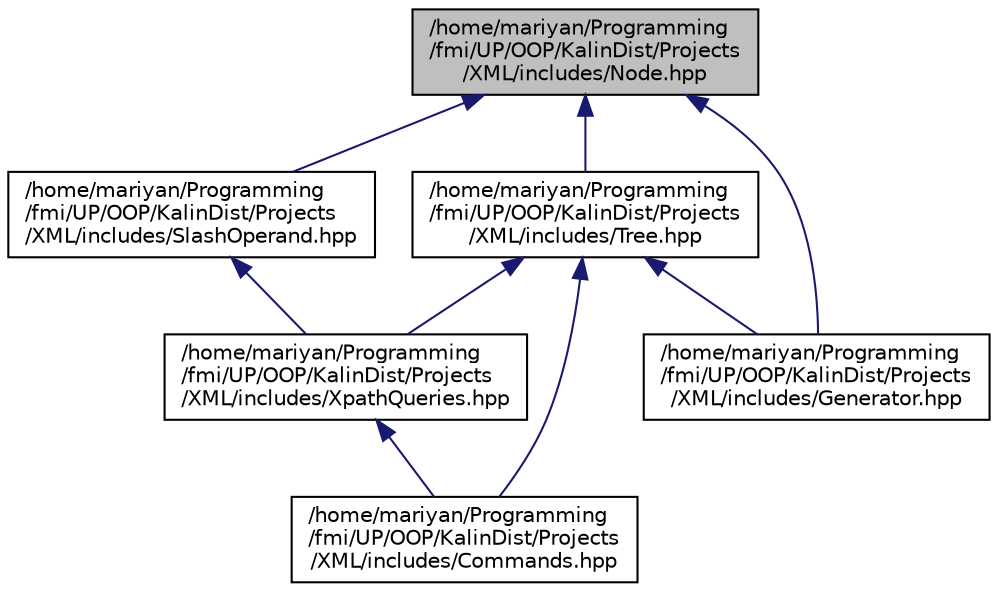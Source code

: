 digraph "/home/mariyan/Programming/fmi/UP/OOP/KalinDist/Projects/XML/includes/Node.hpp"
{
  edge [fontname="Helvetica",fontsize="10",labelfontname="Helvetica",labelfontsize="10"];
  node [fontname="Helvetica",fontsize="10",shape=record];
  Node6 [label="/home/mariyan/Programming\l/fmi/UP/OOP/KalinDist/Projects\l/XML/includes/Node.hpp",height=0.2,width=0.4,color="black", fillcolor="grey75", style="filled", fontcolor="black"];
  Node6 -> Node7 [dir="back",color="midnightblue",fontsize="10",style="solid",fontname="Helvetica"];
  Node7 [label="/home/mariyan/Programming\l/fmi/UP/OOP/KalinDist/Projects\l/XML/includes/Tree.hpp",height=0.2,width=0.4,color="black", fillcolor="white", style="filled",URL="$_tree_8hpp.html"];
  Node7 -> Node8 [dir="back",color="midnightblue",fontsize="10",style="solid",fontname="Helvetica"];
  Node8 [label="/home/mariyan/Programming\l/fmi/UP/OOP/KalinDist/Projects\l/XML/includes/Commands.hpp",height=0.2,width=0.4,color="black", fillcolor="white", style="filled",URL="$_commands_8hpp.html"];
  Node7 -> Node9 [dir="back",color="midnightblue",fontsize="10",style="solid",fontname="Helvetica"];
  Node9 [label="/home/mariyan/Programming\l/fmi/UP/OOP/KalinDist/Projects\l/XML/includes/XpathQueries.hpp",height=0.2,width=0.4,color="black", fillcolor="white", style="filled",URL="$_xpath_queries_8hpp.html"];
  Node9 -> Node8 [dir="back",color="midnightblue",fontsize="10",style="solid",fontname="Helvetica"];
  Node7 -> Node10 [dir="back",color="midnightblue",fontsize="10",style="solid",fontname="Helvetica"];
  Node10 [label="/home/mariyan/Programming\l/fmi/UP/OOP/KalinDist/Projects\l/XML/includes/Generator.hpp",height=0.2,width=0.4,color="black", fillcolor="white", style="filled",URL="$_generator_8hpp.html"];
  Node6 -> Node11 [dir="back",color="midnightblue",fontsize="10",style="solid",fontname="Helvetica"];
  Node11 [label="/home/mariyan/Programming\l/fmi/UP/OOP/KalinDist/Projects\l/XML/includes/SlashOperand.hpp",height=0.2,width=0.4,color="black", fillcolor="white", style="filled",URL="$_slash_operand_8hpp.html"];
  Node11 -> Node9 [dir="back",color="midnightblue",fontsize="10",style="solid",fontname="Helvetica"];
  Node6 -> Node10 [dir="back",color="midnightblue",fontsize="10",style="solid",fontname="Helvetica"];
}
